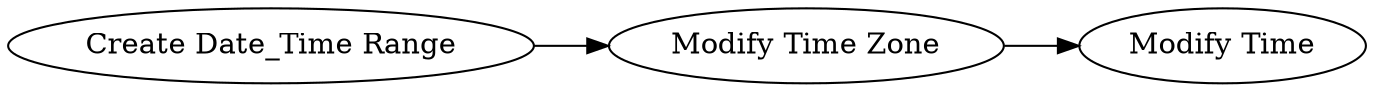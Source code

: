digraph {
	1 [label="Create Date_Time Range"]
	2 [label="Modify Time Zone"]
	3 [label="Modify Time"]
	1 -> 2
	2 -> 3
	rankdir=LR
}
